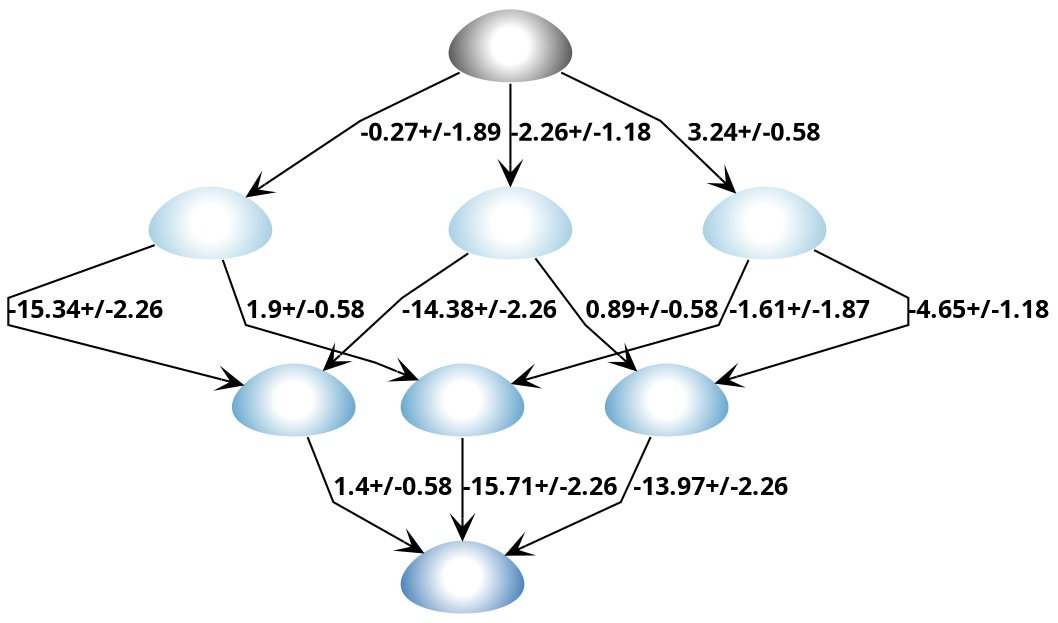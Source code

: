 strict digraph G {
	graph [bb="0,0,570,291",
		fontname="sans bold",
		splines=polyline
	];
	node [label="\N"];
	subgraph subgraph_0 {
		graph [label="Neutral charge",
			style=""
		];
		SM17_micro010		 [charge=0,
			color="#ffffff:#333333",
			fontcolor=black,
			fontname="sans bold",
			fontsize=12,
			height=0.5,
			image="Images\Microstates\SM17_micro010.svg",
			label="",
			labelloc=b,
			penwidth=1,
			pos="282,273",
			shape=egg,
			style=radial,
			width=0.79843];
	}
	subgraph subgraph_2 {
		graph [label="+2 charge",
			style=""
		];
		SM17_micro006		 [charge=2,
			color="#ffffff:#4393c3",
			fontcolor=black,
			fontname="sans bold",
			fontsize=12,
			height=0.5,
			image="Images\Microstates\SM17_micro006.svg",
			label="",
			labelloc=b,
			penwidth=1,
			pos="245,103",
			shape=egg,
			style=radial,
			width=0.79843];
		SM17_micro009		 [charge=2,
			color="#ffffff:#4393c3",
			fontcolor=black,
			fontname="sans bold",
			fontsize=12,
			height=0.5,
			image="Images\Microstates\SM17_micro009.svg",
			label="",
			labelloc=b,
			penwidth=1,
			pos="155,103",
			shape=egg,
			style=radial,
			width=0.79843];
		SM17_micro007		 [charge=2,
			color="#ffffff:#4393c3",
			fontcolor=black,
			fontname="sans bold",
			fontsize=12,
			height=0.5,
			image="Images\Microstates\SM17_micro007.svg",
			label="",
			labelloc=b,
			penwidth=1,
			pos="356,103",
			shape=egg,
			style=radial,
			width=0.79843];
	}
	subgraph subgraph_3 {
		graph [label="+3 charge",
			style=""
		];
		SM17_micro008		 [charge=3,
			color="#ffffff:#2166ac",
			fontcolor=black,
			fontname="sans bold",
			fontsize=12,
			height=0.5,
			image="Images\Microstates\SM17_micro008.svg",
			label="",
			labelloc=b,
			penwidth=1,
			pos="245,18",
			shape=egg,
			style=radial,
			width=0.79843];
	}
	subgraph subgraph_1 {
		graph [label="+1 charge",
			style=""
		];
		SM17_micro004		 [charge=1,
			color="#ffffff:#92c5de",
			fontcolor=black,
			fontname="sans bold",
			fontsize=12,
			height=0.5,
			image="Images\Microstates\SM17_micro004.svg",
			label="",
			labelloc=b,
			penwidth=1,
			pos="110,188",
			shape=egg,
			style=radial,
			width=0.79843];
		SM17_micro005		 [charge=1,
			color="#ffffff:#92c5de",
			fontcolor=black,
			fontname="sans bold",
			fontsize=12,
			height=0.5,
			image="Images\Microstates\SM17_micro005.svg",
			label="",
			labelloc=b,
			penwidth=1,
			pos="282,188",
			shape=egg,
			style=radial,
			width=0.79843];
		SM17_micro011		 [charge=1,
			color="#ffffff:#92c5de",
			fontcolor=black,
			fontname="sans bold",
			fontsize=12,
			height=0.5,
			image="Images\Microstates\SM17_micro011.svg",
			label="",
			labelloc=b,
			penwidth=1,
			pos="409,188",
			shape=egg,
			style=radial,
			width=0.79843];
	}
	SM17_micro010 -> SM17_micro004	 [SEM=1.89,
		arrowhead=vee,
		fontname="sans bold",
		fontsize=12,
		label="-0.27+/-1.89",
		lp="238,230.5",
		pKa=-0.27,
		pos="e,129.53,199.65 256.8,261.5 232.05,251.19 198,237 198,237 198,237 164.25,218.59 138.56,204.58",
		splines=polyline];
	SM17_micro010 -> SM17_micro005	 [SEM=1.18,
		arrowhead=vee,
		fontname="sans bold",
		fontsize=12,
		label="-2.26+/-1.18",
		lp="322,230.5",
		pKa=-2.26,
		pos="e,282,206.18 282,254.8 282,243.67 282,228.94 282,216.24",
		splines=polyline];
	SM17_micro010 -> SM17_micro011	 [SEM=0.58,
		arrowhead=vee,
		fontname="sans bold",
		fontsize=12,
		label="3.24+/-0.58",
		lp="414.5,230.5",
		pKa=3.24,
		pos="e,396.1,203.4 307.2,261.5 331.95,251.19 366,237 366,237 366,237 377.96,223.65 389.26,211.04",
		splines=polyline];
	SM17_micro004 -> SM17_micro006	 [SEM=0.58,
		arrowhead=vee,
		fontname="sans bold",
		fontsize=12,
		label="1.9+/-0.58",
		lp="158.5,145.5",
		pKa=1.9,
		pos="e,222.04,111.51 115.25,170.21 119.57,156.37 125,139 125,139 125,139 193,121 193,121 193,121 201.86,118.1 212.26,114.7",
		splines=polyline];
	SM17_micro004 -> SM17_micro009	 [SEM=2.26,
		arrowhead=vee,
		fontname="sans bold",
		fontsize=12,
		label="-15.34+/-2.26",
		lp="44,145.5",
		pKa=-15.34,
		pos="e,130.44,109.55 83.091,178.44 50.526,168.08 0,152 0,152 0,152 0,139 0,139 0,139 74.966,122.07 120.63,111.76",
		splines=polyline];
	SM17_micro005 -> SM17_micro009	 [SEM=2.26,
		arrowhead=vee,
		fontname="sans bold",
		fontsize=12,
		label="-14.38+/-2.26",
		lp="255,145.5",
		pKa=-14.38,
		pos="e,170.3,117.12 258.36,175.35 237.7,165.16 211,152 211,152 211,152 193.51,137.01 178.08,123.78",
		splines=polyline];
	SM17_micro005 -> SM17_micro007	 [SEM=0.58,
		arrowhead=vee,
		fontname="sans bold",
		fontsize=12,
		label="0.89+/-0.58",
		lp="349.5,145.5",
		pKa=0.89,
		pos="e,340.11,116.64 292.16,170.75 300.86,156.82 312,139 312,139 312,139 321.85,131.16 332.23,122.91",
		splines=polyline];
	SM17_micro011 -> SM17_micro006	 [SEM=1.87,
		arrowhead=vee,
		fontname="sans bold",
		fontsize=12,
		label="-1.61+/-1.87",
		lp="432,145.5",
		pKa=-1.61,
		pos="e,269.41,110.02 401.31,170.21 394.96,156.37 387,139 387,139 387,139 321.29,122.8 279.27,112.45",
		splines=polyline];
	SM17_micro011 -> SM17_micro007	 [SEM=1.18,
		arrowhead=vee,
		fontname="sans bold",
		fontsize=12,
		label="-4.65+/-1.18",
		lp="530,145.5",
		pKa=-4.65,
		pos="e,379.96,110.26 433.74,176.31 457.56,166.02 490,152 490,152 490,152 490,139 490,139 490,139 429.49,123.2 389.8,112.83",
		splines=polyline];
	SM17_micro006 -> SM17_micro008	 [SEM=2.26,
		arrowhead=vee,
		fontname="sans bold",
		fontsize=12,
		label="-15.71+/-2.26",
		lp="289,60.5",
		pKa=-15.71,
		pos="e,245,36.176 245,84.802 245,73.674 245,58.945 245,46.244",
		splines=polyline];
	SM17_micro009 -> SM17_micro008	 [SEM=0.58,
		arrowhead=vee,
		fontname="sans bold",
		fontsize=12,
		label="1.4+/-0.58",
		lp="207.5,60.5",
		pKa=1.4,
		pos="e,224.84,28.936 161.65,85.212 167.12,71.37 174,54 174,54 174,54 196.25,43.032 215.84,33.376",
		splines=polyline];
	SM17_micro007 -> SM17_micro008	 [SEM=2.26,
		arrowhead=vee,
		fontname="sans bold",
		fontsize=12,
		label="-13.97+/-2.26",
		lp="383,60.5",
		pKa=-13.97,
		pos="e,267,27.652 348.31,85.212 341.96,71.37 334,54 334,54 334,54 302.04,41.432 276.43,31.359",
		splines=polyline];
}
